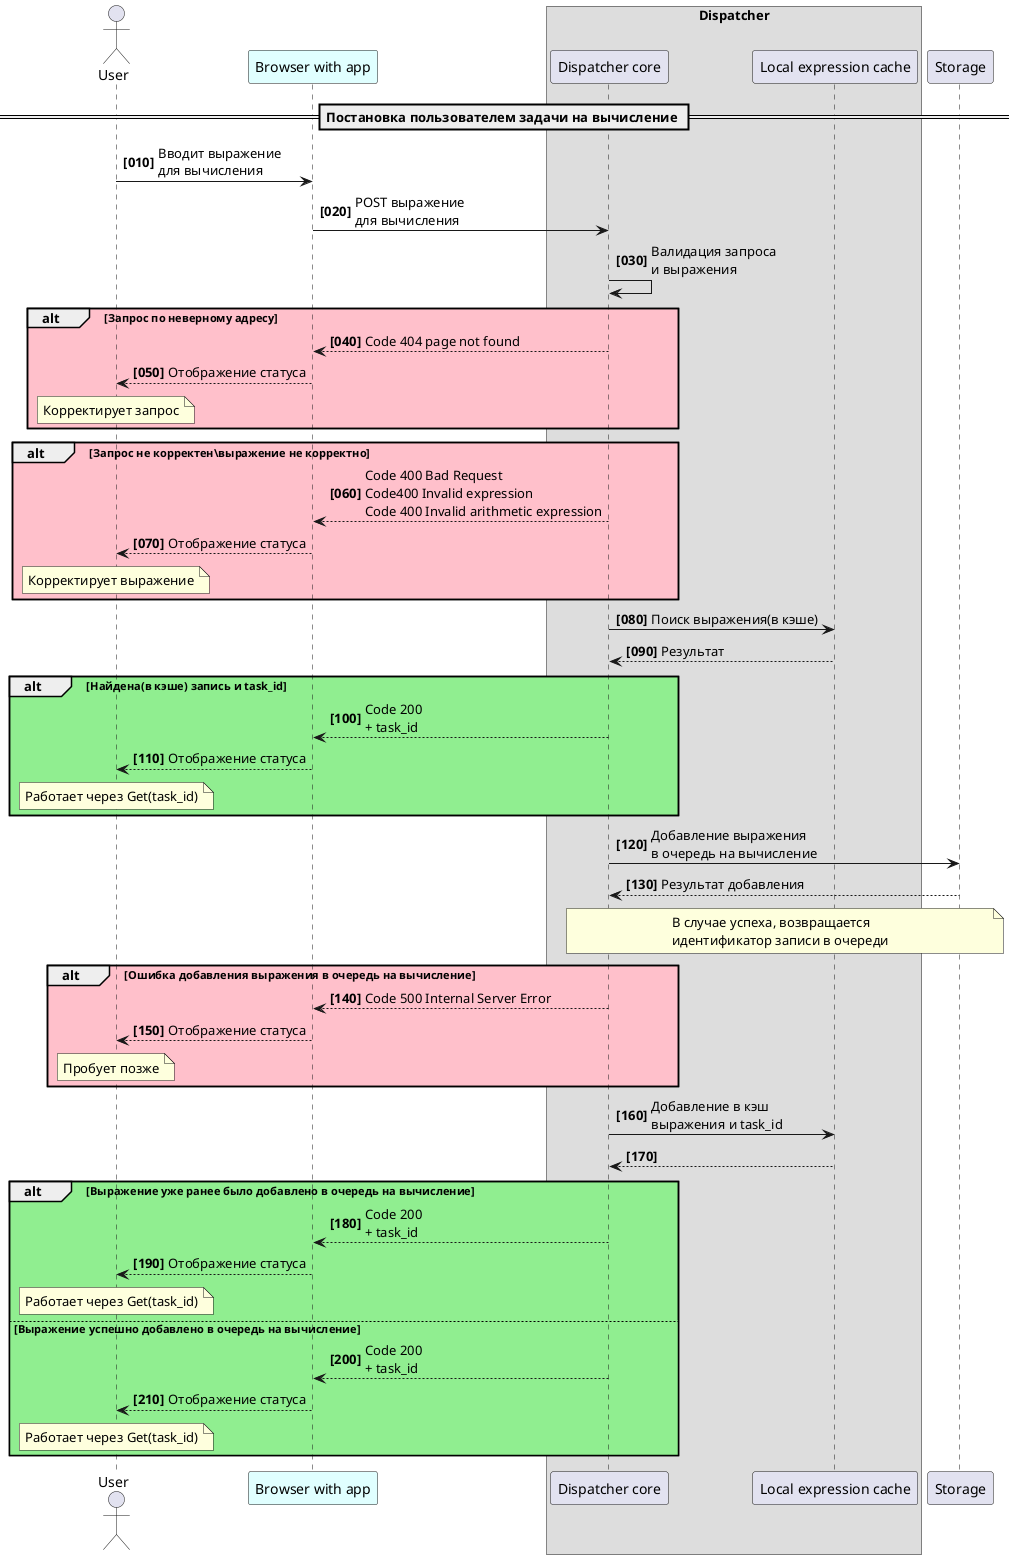 @startuml
actor User
participant "Browser with app" as Browser #LightCyan

box "Dispatcher"
participant "Dispatcher core" as Dispatcher
participant "Local expression cache" as LocalCache
end box

participant Storage


autonumber 10 10 "<b>[000]"

== Постановка пользователем задачи на вычисление ==

User -> Browser: Вводит выражение \nдля вычисления
Browser -> Dispatcher: POST выражение \nдля вычисления

Dispatcher -> Dispatcher: Валидация запроса \nи выражения
alt #Pink Запрос по неверному адресу
  Dispatcher--> Browser: Code 404 page not found
  Browser--> User: Отображение статуса
  note over User: Корректирует запрос 
end  
alt #Pink Запрос не корректен\выражение не корректно 
  Dispatcher--> Browser: Code 400 Bad Request\nCode400 Invalid expression\nCode 400 Invalid arithmetic expression
  Browser--> User: Отображение статуса
  note over User: Корректирует выражение 
end

Dispatcher -> LocalCache: Поиск выражения(в кэше) 
LocalCache --> Dispatcher: Результат
alt #LightGreen  Найдена(в кэше) запись и task_id
  Dispatcher--> Browser: Code 200 \n+ task_id
  Browser--> User: Отображение статуса
  note over User: Работает через Get(task_id) 
end

Dispatcher -> Storage: Добавление выражения \nв очередь на вычисление
Storage --> Dispatcher: Результат добавления
note over Dispatcher, Storage
    В случае успеха, возвращается 
    идентификатор записи в очереди
end note

alt #Pink Ошибка добавления выражения в очередь на вычисление
  Dispatcher--> Browser: Code 500 Internal Server Error
  Browser--> User: Отображение статуса
  note over User: Пробует позже 
end  

Dispatcher -> LocalCache: Добавление в кэш \nвыражения и task_id 
LocalCache --> Dispatcher: 

alt #LightGreen Выражение уже ранее было добавлено в очередь на вычисление 
  Dispatcher--> Browser: Code 200 \n+ task_id
  Browser--> User: Отображение статуса
  note over User: Работает через Get(task_id)   
else #LightGreen Выражение успешно добавлено в очередь на вычисление 
  Dispatcher--> Browser: Code 200 \n+ task_id
  Browser--> User: Отображение статуса
  note over User: Работает через Get(task_id)
end

@enduml